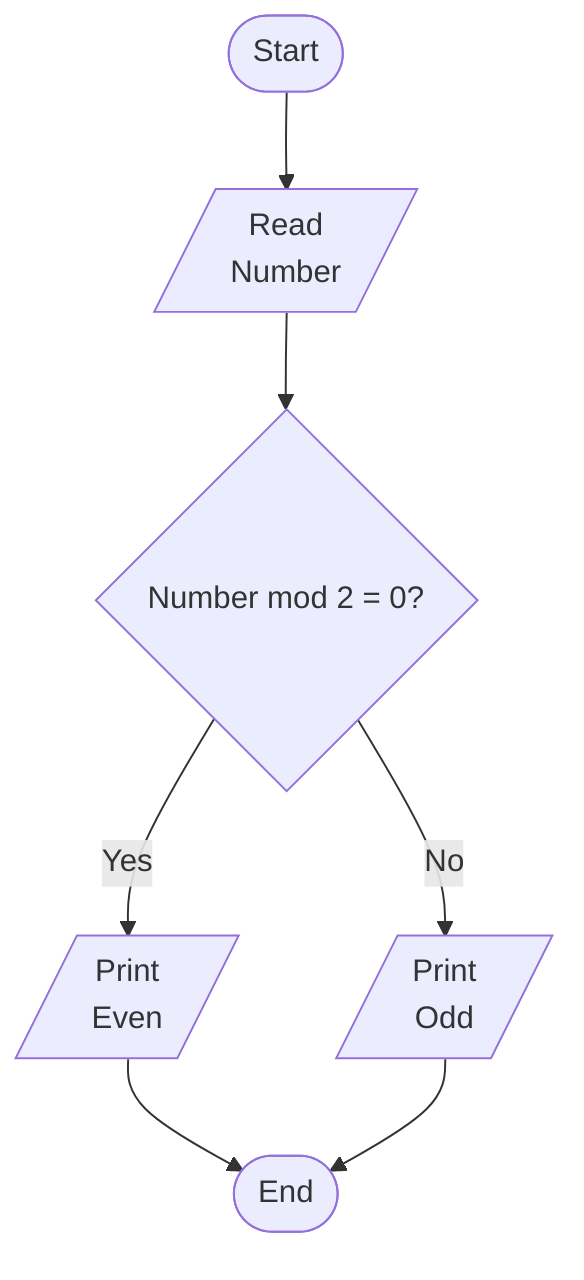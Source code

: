 %% Write a program to ask the user to enter a number, Then print "Odd" if its odd, Or "Even" if its even
%% Steps
%% Step 1: Ask the user to enter a number
%% Step 2: Check if (Number mod 2 = 0?) then its even otherwise its odd
%% Step 3: Print "Odd" or "Even" accordingly

flowchart TD
    Start([Start])
    ReadNumber[/Read\nNumber/]
    isEven{Number mod 2 = 0?}
    PrintEven[/Print\nEven/]
    PrintOdd[/Print\nOdd/]
    End([End])
    Start --> ReadNumber --> isEven -- Yes --> PrintEven --> End
    isEven -- No --> PrintOdd --> End